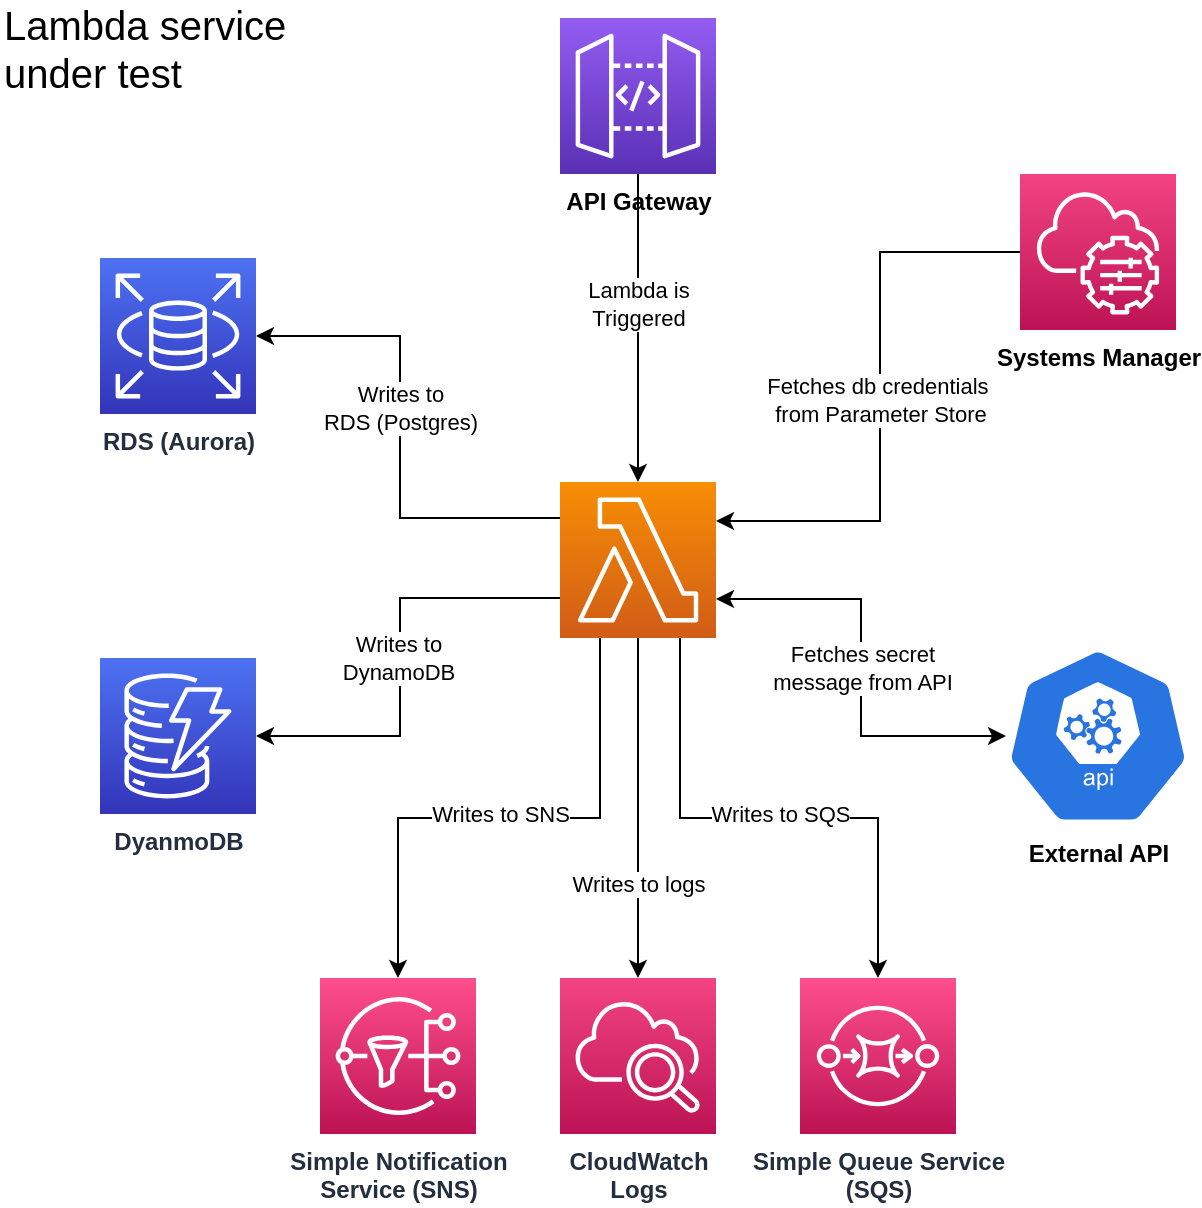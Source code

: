 <mxfile version="20.8.16" type="device"><diagram name="Page-1" id="hPr2Ur1unn5ZJq4pm9Ls"><mxGraphModel dx="1114" dy="785" grid="1" gridSize="10" guides="1" tooltips="1" connect="1" arrows="1" fold="1" page="1" pageScale="1" pageWidth="827" pageHeight="1169" math="0" shadow="0"><root><mxCell id="0"/><mxCell id="1" parent="0"/><mxCell id="xkDB9rHWwa-Jppyvuo00-10" style="edgeStyle=orthogonalEdgeStyle;rounded=0;orthogonalLoop=1;jettySize=auto;html=1;entryX=1;entryY=0.5;entryDx=0;entryDy=0;entryPerimeter=0;" edge="1" parent="1" source="xkDB9rHWwa-Jppyvuo00-1" target="xkDB9rHWwa-Jppyvuo00-2"><mxGeometry relative="1" as="geometry"><Array as="points"><mxPoint x="320" y="290"/><mxPoint x="320" y="199"/></Array></mxGeometry></mxCell><mxCell id="xkDB9rHWwa-Jppyvuo00-35" value="Writes to&lt;br&gt;RDS (Postgres)" style="edgeLabel;html=1;align=center;verticalAlign=middle;resizable=0;points=[];fontColor=#000000;" vertex="1" connectable="0" parent="xkDB9rHWwa-Jppyvuo00-10"><mxGeometry x="0.111" relative="1" as="geometry"><mxPoint as="offset"/></mxGeometry></mxCell><mxCell id="xkDB9rHWwa-Jppyvuo00-12" style="edgeStyle=orthogonalEdgeStyle;rounded=0;orthogonalLoop=1;jettySize=auto;html=1;" edge="1" parent="1" source="xkDB9rHWwa-Jppyvuo00-1" target="xkDB9rHWwa-Jppyvuo00-3"><mxGeometry relative="1" as="geometry"><Array as="points"><mxPoint x="320" y="330"/><mxPoint x="320" y="399"/></Array></mxGeometry></mxCell><mxCell id="xkDB9rHWwa-Jppyvuo00-34" value="Writes to&lt;br&gt;DynamoDB" style="edgeLabel;html=1;align=center;verticalAlign=middle;resizable=0;points=[];fontColor=#000000;" vertex="1" connectable="0" parent="xkDB9rHWwa-Jppyvuo00-12"><mxGeometry x="-0.009" y="-1" relative="1" as="geometry"><mxPoint as="offset"/></mxGeometry></mxCell><mxCell id="xkDB9rHWwa-Jppyvuo00-26" style="edgeStyle=orthogonalEdgeStyle;rounded=0;orthogonalLoop=1;jettySize=auto;html=1;fontColor=#000000;startArrow=none;startFill=0;" edge="1" parent="1" source="xkDB9rHWwa-Jppyvuo00-1" target="xkDB9rHWwa-Jppyvuo00-4"><mxGeometry relative="1" as="geometry"><Array as="points"><mxPoint x="460" y="440"/><mxPoint x="559" y="440"/></Array></mxGeometry></mxCell><mxCell id="xkDB9rHWwa-Jppyvuo00-32" value="Writes to SQS" style="edgeLabel;html=1;align=center;verticalAlign=middle;resizable=0;points=[];fontColor=#000000;" vertex="1" connectable="0" parent="xkDB9rHWwa-Jppyvuo00-26"><mxGeometry x="-0.034" y="1" relative="1" as="geometry"><mxPoint x="10" y="-1" as="offset"/></mxGeometry></mxCell><mxCell id="xkDB9rHWwa-Jppyvuo00-28" style="edgeStyle=orthogonalEdgeStyle;rounded=0;orthogonalLoop=1;jettySize=auto;html=1;fontColor=#000000;startArrow=none;startFill=0;" edge="1" parent="1" source="xkDB9rHWwa-Jppyvuo00-1" target="xkDB9rHWwa-Jppyvuo00-5"><mxGeometry relative="1" as="geometry"><Array as="points"><mxPoint x="420" y="440"/><mxPoint x="319" y="440"/></Array></mxGeometry></mxCell><mxCell id="xkDB9rHWwa-Jppyvuo00-33" value="Writes to SNS" style="edgeLabel;html=1;align=center;verticalAlign=middle;resizable=0;points=[];fontColor=#000000;" vertex="1" connectable="0" parent="xkDB9rHWwa-Jppyvuo00-28"><mxGeometry x="0.1" y="-2" relative="1" as="geometry"><mxPoint x="9" as="offset"/></mxGeometry></mxCell><mxCell id="xkDB9rHWwa-Jppyvuo00-30" style="edgeStyle=orthogonalEdgeStyle;rounded=0;orthogonalLoop=1;jettySize=auto;html=1;fontColor=#000000;startArrow=none;startFill=0;" edge="1" parent="1" source="xkDB9rHWwa-Jppyvuo00-1" target="xkDB9rHWwa-Jppyvuo00-29"><mxGeometry relative="1" as="geometry"/></mxCell><mxCell id="xkDB9rHWwa-Jppyvuo00-31" value="Writes to logs" style="edgeLabel;html=1;align=center;verticalAlign=middle;resizable=0;points=[];fontColor=#000000;" vertex="1" connectable="0" parent="xkDB9rHWwa-Jppyvuo00-30"><mxGeometry x="0.441" relative="1" as="geometry"><mxPoint as="offset"/></mxGeometry></mxCell><mxCell id="xkDB9rHWwa-Jppyvuo00-1" value="" style="sketch=0;points=[[0,0,0],[0.25,0,0],[0.5,0,0],[0.75,0,0],[1,0,0],[0,1,0],[0.25,1,0],[0.5,1,0],[0.75,1,0],[1,1,0],[0,0.25,0],[0,0.5,0],[0,0.75,0],[1,0.25,0],[1,0.5,0],[1,0.75,0]];outlineConnect=0;fontColor=#232F3E;gradientColor=#F78E04;gradientDirection=north;fillColor=#D05C17;strokeColor=#ffffff;dashed=0;verticalLabelPosition=bottom;verticalAlign=top;align=center;html=1;fontSize=12;fontStyle=0;aspect=fixed;shape=mxgraph.aws4.resourceIcon;resIcon=mxgraph.aws4.lambda;" vertex="1" parent="1"><mxGeometry x="400" y="272" width="78" height="78" as="geometry"/></mxCell><mxCell id="xkDB9rHWwa-Jppyvuo00-2" value="&lt;b&gt;RDS (Aurora)&lt;/b&gt;" style="sketch=0;points=[[0,0,0],[0.25,0,0],[0.5,0,0],[0.75,0,0],[1,0,0],[0,1,0],[0.25,1,0],[0.5,1,0],[0.75,1,0],[1,1,0],[0,0.25,0],[0,0.5,0],[0,0.75,0],[1,0.25,0],[1,0.5,0],[1,0.75,0]];outlineConnect=0;fontColor=#232F3E;gradientColor=#4D72F3;gradientDirection=north;fillColor=#3334B9;strokeColor=#ffffff;dashed=0;verticalLabelPosition=bottom;verticalAlign=top;align=center;html=1;fontSize=12;fontStyle=0;aspect=fixed;shape=mxgraph.aws4.resourceIcon;resIcon=mxgraph.aws4.rds;" vertex="1" parent="1"><mxGeometry x="170" y="160" width="78" height="78" as="geometry"/></mxCell><mxCell id="xkDB9rHWwa-Jppyvuo00-3" value="&lt;b&gt;DyanmoDB&lt;/b&gt;" style="sketch=0;points=[[0,0,0],[0.25,0,0],[0.5,0,0],[0.75,0,0],[1,0,0],[0,1,0],[0.25,1,0],[0.5,1,0],[0.75,1,0],[1,1,0],[0,0.25,0],[0,0.5,0],[0,0.75,0],[1,0.25,0],[1,0.5,0],[1,0.75,0]];outlineConnect=0;fontColor=#232F3E;gradientColor=#4D72F3;gradientDirection=north;fillColor=#3334B9;strokeColor=#ffffff;dashed=0;verticalLabelPosition=bottom;verticalAlign=top;align=center;html=1;fontSize=12;fontStyle=0;aspect=fixed;shape=mxgraph.aws4.resourceIcon;resIcon=mxgraph.aws4.dynamodb;" vertex="1" parent="1"><mxGeometry x="170" y="360" width="78" height="78" as="geometry"/></mxCell><mxCell id="xkDB9rHWwa-Jppyvuo00-4" value="&lt;b&gt;Simple Queue Service&lt;br style=&quot;border-color: var(--border-color);&quot;&gt;(SQS)&lt;/b&gt;" style="sketch=0;points=[[0,0,0],[0.25,0,0],[0.5,0,0],[0.75,0,0],[1,0,0],[0,1,0],[0.25,1,0],[0.5,1,0],[0.75,1,0],[1,1,0],[0,0.25,0],[0,0.5,0],[0,0.75,0],[1,0.25,0],[1,0.5,0],[1,0.75,0]];outlineConnect=0;fontColor=#232F3E;gradientColor=#FF4F8B;gradientDirection=north;fillColor=#BC1356;strokeColor=#ffffff;dashed=0;verticalLabelPosition=bottom;verticalAlign=top;align=center;html=1;fontSize=12;fontStyle=0;aspect=fixed;shape=mxgraph.aws4.resourceIcon;resIcon=mxgraph.aws4.sqs;" vertex="1" parent="1"><mxGeometry x="520" y="520" width="78" height="78" as="geometry"/></mxCell><mxCell id="xkDB9rHWwa-Jppyvuo00-5" value="&lt;b&gt;Simple Notification&lt;br style=&quot;border-color: var(--border-color);&quot;&gt;Service (SNS)&lt;/b&gt;" style="sketch=0;points=[[0,0,0],[0.25,0,0],[0.5,0,0],[0.75,0,0],[1,0,0],[0,1,0],[0.25,1,0],[0.5,1,0],[0.75,1,0],[1,1,0],[0,0.25,0],[0,0.5,0],[0,0.75,0],[1,0.25,0],[1,0.5,0],[1,0.75,0]];outlineConnect=0;fontColor=#232F3E;gradientColor=#FF4F8B;gradientDirection=north;fillColor=#BC1356;strokeColor=#ffffff;dashed=0;verticalLabelPosition=bottom;verticalAlign=top;align=center;html=1;fontSize=12;fontStyle=0;aspect=fixed;shape=mxgraph.aws4.resourceIcon;resIcon=mxgraph.aws4.sns;" vertex="1" parent="1"><mxGeometry x="280" y="520" width="78" height="78" as="geometry"/></mxCell><mxCell id="xkDB9rHWwa-Jppyvuo00-19" value="Fetches db credentials&amp;nbsp;&lt;br style=&quot;border-color: var(--border-color);&quot;&gt;from Parameter Store" style="edgeStyle=orthogonalEdgeStyle;rounded=0;orthogonalLoop=1;jettySize=auto;html=1;entryX=1;entryY=0.25;entryDx=0;entryDy=0;entryPerimeter=0;" edge="1" parent="1" source="xkDB9rHWwa-Jppyvuo00-6" target="xkDB9rHWwa-Jppyvuo00-1"><mxGeometry relative="1" as="geometry"><Array as="points"><mxPoint x="560" y="157"/><mxPoint x="560" y="292"/></Array></mxGeometry></mxCell><mxCell id="xkDB9rHWwa-Jppyvuo00-6" value="&lt;b&gt;&lt;font color=&quot;#000000&quot;&gt;Systems Manager&lt;/font&gt;&lt;/b&gt;" style="sketch=0;points=[[0,0,0],[0.25,0,0],[0.5,0,0],[0.75,0,0],[1,0,0],[0,1,0],[0.25,1,0],[0.5,1,0],[0.75,1,0],[1,1,0],[0,0.25,0],[0,0.5,0],[0,0.75,0],[1,0.25,0],[1,0.5,0],[1,0.75,0]];points=[[0,0,0],[0.25,0,0],[0.5,0,0],[0.75,0,0],[1,0,0],[0,1,0],[0.25,1,0],[0.5,1,0],[0.75,1,0],[1,1,0],[0,0.25,0],[0,0.5,0],[0,0.75,0],[1,0.25,0],[1,0.5,0],[1,0.75,0]];outlineConnect=0;fontColor=#232F3E;gradientColor=#F34482;gradientDirection=north;fillColor=#BC1356;strokeColor=#ffffff;dashed=0;verticalLabelPosition=bottom;verticalAlign=top;align=center;html=1;fontSize=12;fontStyle=0;aspect=fixed;shape=mxgraph.aws4.resourceIcon;resIcon=mxgraph.aws4.systems_manager;" vertex="1" parent="1"><mxGeometry x="630" y="118" width="78" height="78" as="geometry"/></mxCell><mxCell id="xkDB9rHWwa-Jppyvuo00-9" style="edgeStyle=orthogonalEdgeStyle;rounded=0;orthogonalLoop=1;jettySize=auto;html=1;" edge="1" parent="1" source="xkDB9rHWwa-Jppyvuo00-8" target="xkDB9rHWwa-Jppyvuo00-1"><mxGeometry relative="1" as="geometry"/></mxCell><mxCell id="xkDB9rHWwa-Jppyvuo00-15" value="Lambda is&lt;br&gt;Triggered" style="edgeLabel;html=1;align=center;verticalAlign=middle;resizable=0;points=[];" vertex="1" connectable="0" parent="xkDB9rHWwa-Jppyvuo00-9"><mxGeometry x="-0.156" relative="1" as="geometry"><mxPoint as="offset"/></mxGeometry></mxCell><mxCell id="xkDB9rHWwa-Jppyvuo00-8" value="&lt;b&gt;&lt;font color=&quot;#000000&quot;&gt;API Gateway&lt;/font&gt;&lt;/b&gt;" style="sketch=0;points=[[0,0,0],[0.25,0,0],[0.5,0,0],[0.75,0,0],[1,0,0],[0,1,0],[0.25,1,0],[0.5,1,0],[0.75,1,0],[1,1,0],[0,0.25,0],[0,0.5,0],[0,0.75,0],[1,0.25,0],[1,0.5,0],[1,0.75,0]];outlineConnect=0;fontColor=#232F3E;gradientColor=#945DF2;gradientDirection=north;fillColor=#5A30B5;strokeColor=#ffffff;dashed=0;verticalLabelPosition=bottom;verticalAlign=top;align=center;html=1;fontSize=12;fontStyle=0;aspect=fixed;shape=mxgraph.aws4.resourceIcon;resIcon=mxgraph.aws4.api_gateway;" vertex="1" parent="1"><mxGeometry x="400" y="40" width="78" height="78" as="geometry"/></mxCell><mxCell id="xkDB9rHWwa-Jppyvuo00-22" value="&lt;font color=&quot;#000000&quot;&gt;Fetches secret&lt;br&gt;message from API&lt;br&gt;&lt;/font&gt;" style="edgeStyle=orthogonalEdgeStyle;rounded=0;orthogonalLoop=1;jettySize=auto;html=1;entryX=1;entryY=0.75;entryDx=0;entryDy=0;entryPerimeter=0;fontColor=#CC6600;startArrow=classic;startFill=1;" edge="1" parent="1" source="xkDB9rHWwa-Jppyvuo00-17" target="xkDB9rHWwa-Jppyvuo00-1"><mxGeometry relative="1" as="geometry"/></mxCell><mxCell id="xkDB9rHWwa-Jppyvuo00-17" value="&lt;b&gt;External API&lt;/b&gt;" style="sketch=0;html=1;dashed=0;whitespace=wrap;fillColor=#2875E2;strokeColor=#ffffff;points=[[0.005,0.63,0],[0.1,0.2,0],[0.9,0.2,0],[0.5,0,0],[0.995,0.63,0],[0.72,0.99,0],[0.5,1,0],[0.28,0.99,0]];verticalLabelPosition=bottom;align=center;verticalAlign=top;shape=mxgraph.kubernetes.icon;prIcon=api" vertex="1" parent="1"><mxGeometry x="623" y="354" width="92" height="90" as="geometry"/></mxCell><mxCell id="xkDB9rHWwa-Jppyvuo00-29" value="&lt;b&gt;CloudWatch&lt;br&gt;Logs&lt;/b&gt;" style="sketch=0;points=[[0,0,0],[0.25,0,0],[0.5,0,0],[0.75,0,0],[1,0,0],[0,1,0],[0.25,1,0],[0.5,1,0],[0.75,1,0],[1,1,0],[0,0.25,0],[0,0.5,0],[0,0.75,0],[1,0.25,0],[1,0.5,0],[1,0.75,0]];points=[[0,0,0],[0.25,0,0],[0.5,0,0],[0.75,0,0],[1,0,0],[0,1,0],[0.25,1,0],[0.5,1,0],[0.75,1,0],[1,1,0],[0,0.25,0],[0,0.5,0],[0,0.75,0],[1,0.25,0],[1,0.5,0],[1,0.75,0]];outlineConnect=0;fontColor=#232F3E;gradientColor=#F34482;gradientDirection=north;fillColor=#BC1356;strokeColor=#ffffff;dashed=0;verticalLabelPosition=bottom;verticalAlign=top;align=center;html=1;fontSize=12;fontStyle=0;aspect=fixed;shape=mxgraph.aws4.resourceIcon;resIcon=mxgraph.aws4.cloudwatch_2;" vertex="1" parent="1"><mxGeometry x="400" y="520" width="78" height="78" as="geometry"/></mxCell><mxCell id="xkDB9rHWwa-Jppyvuo00-36" value="Lambda service under test" style="text;html=1;strokeColor=none;fillColor=none;align=left;verticalAlign=middle;whiteSpace=wrap;rounded=0;fontColor=#000000;fontSize=20;" vertex="1" parent="1"><mxGeometry x="120" y="40" width="190" height="30" as="geometry"/></mxCell></root></mxGraphModel></diagram></mxfile>